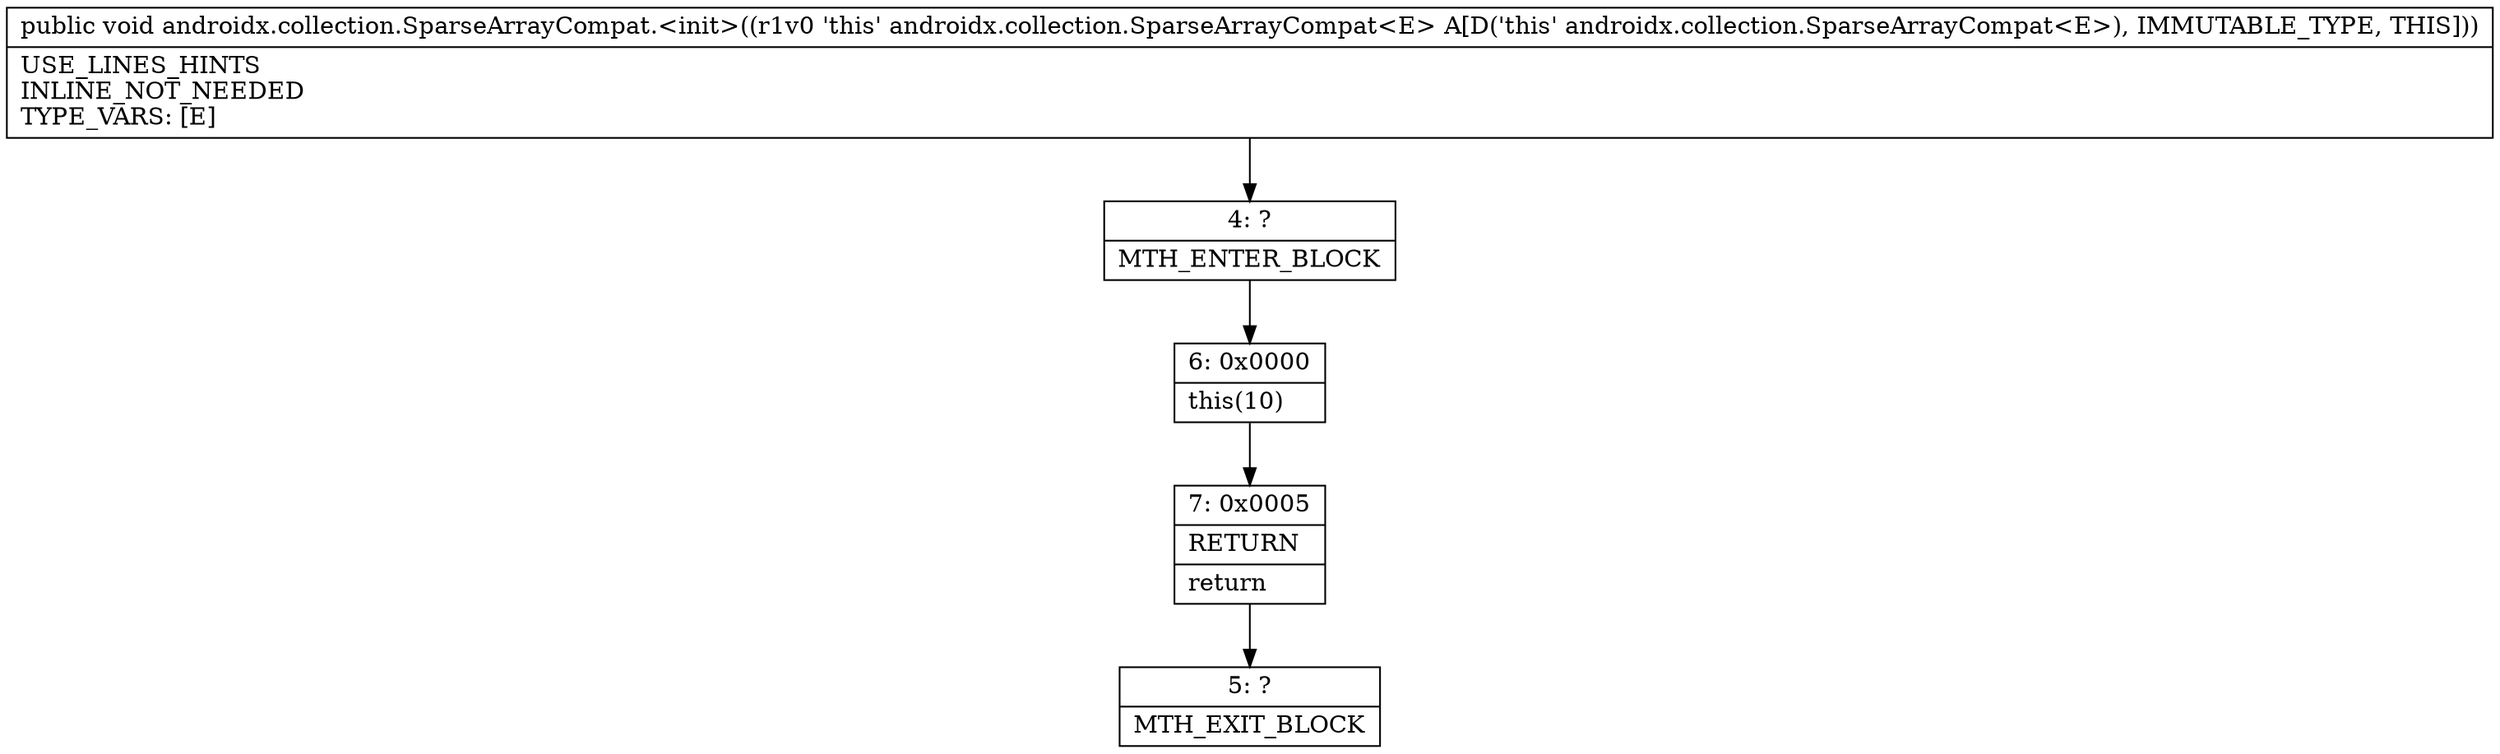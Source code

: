 digraph "CFG forandroidx.collection.SparseArrayCompat.\<init\>()V" {
Node_4 [shape=record,label="{4\:\ ?|MTH_ENTER_BLOCK\l}"];
Node_6 [shape=record,label="{6\:\ 0x0000|this(10)\l}"];
Node_7 [shape=record,label="{7\:\ 0x0005|RETURN\l|return\l}"];
Node_5 [shape=record,label="{5\:\ ?|MTH_EXIT_BLOCK\l}"];
MethodNode[shape=record,label="{public void androidx.collection.SparseArrayCompat.\<init\>((r1v0 'this' androidx.collection.SparseArrayCompat\<E\> A[D('this' androidx.collection.SparseArrayCompat\<E\>), IMMUTABLE_TYPE, THIS]))  | USE_LINES_HINTS\lINLINE_NOT_NEEDED\lTYPE_VARS: [E]\l}"];
MethodNode -> Node_4;Node_4 -> Node_6;
Node_6 -> Node_7;
Node_7 -> Node_5;
}

